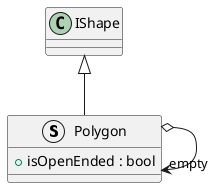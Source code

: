 @startuml
struct Polygon {
    + isOpenEnded : bool
}
IShape <|-- Polygon
Polygon o-> "empty" Polygon
@enduml
